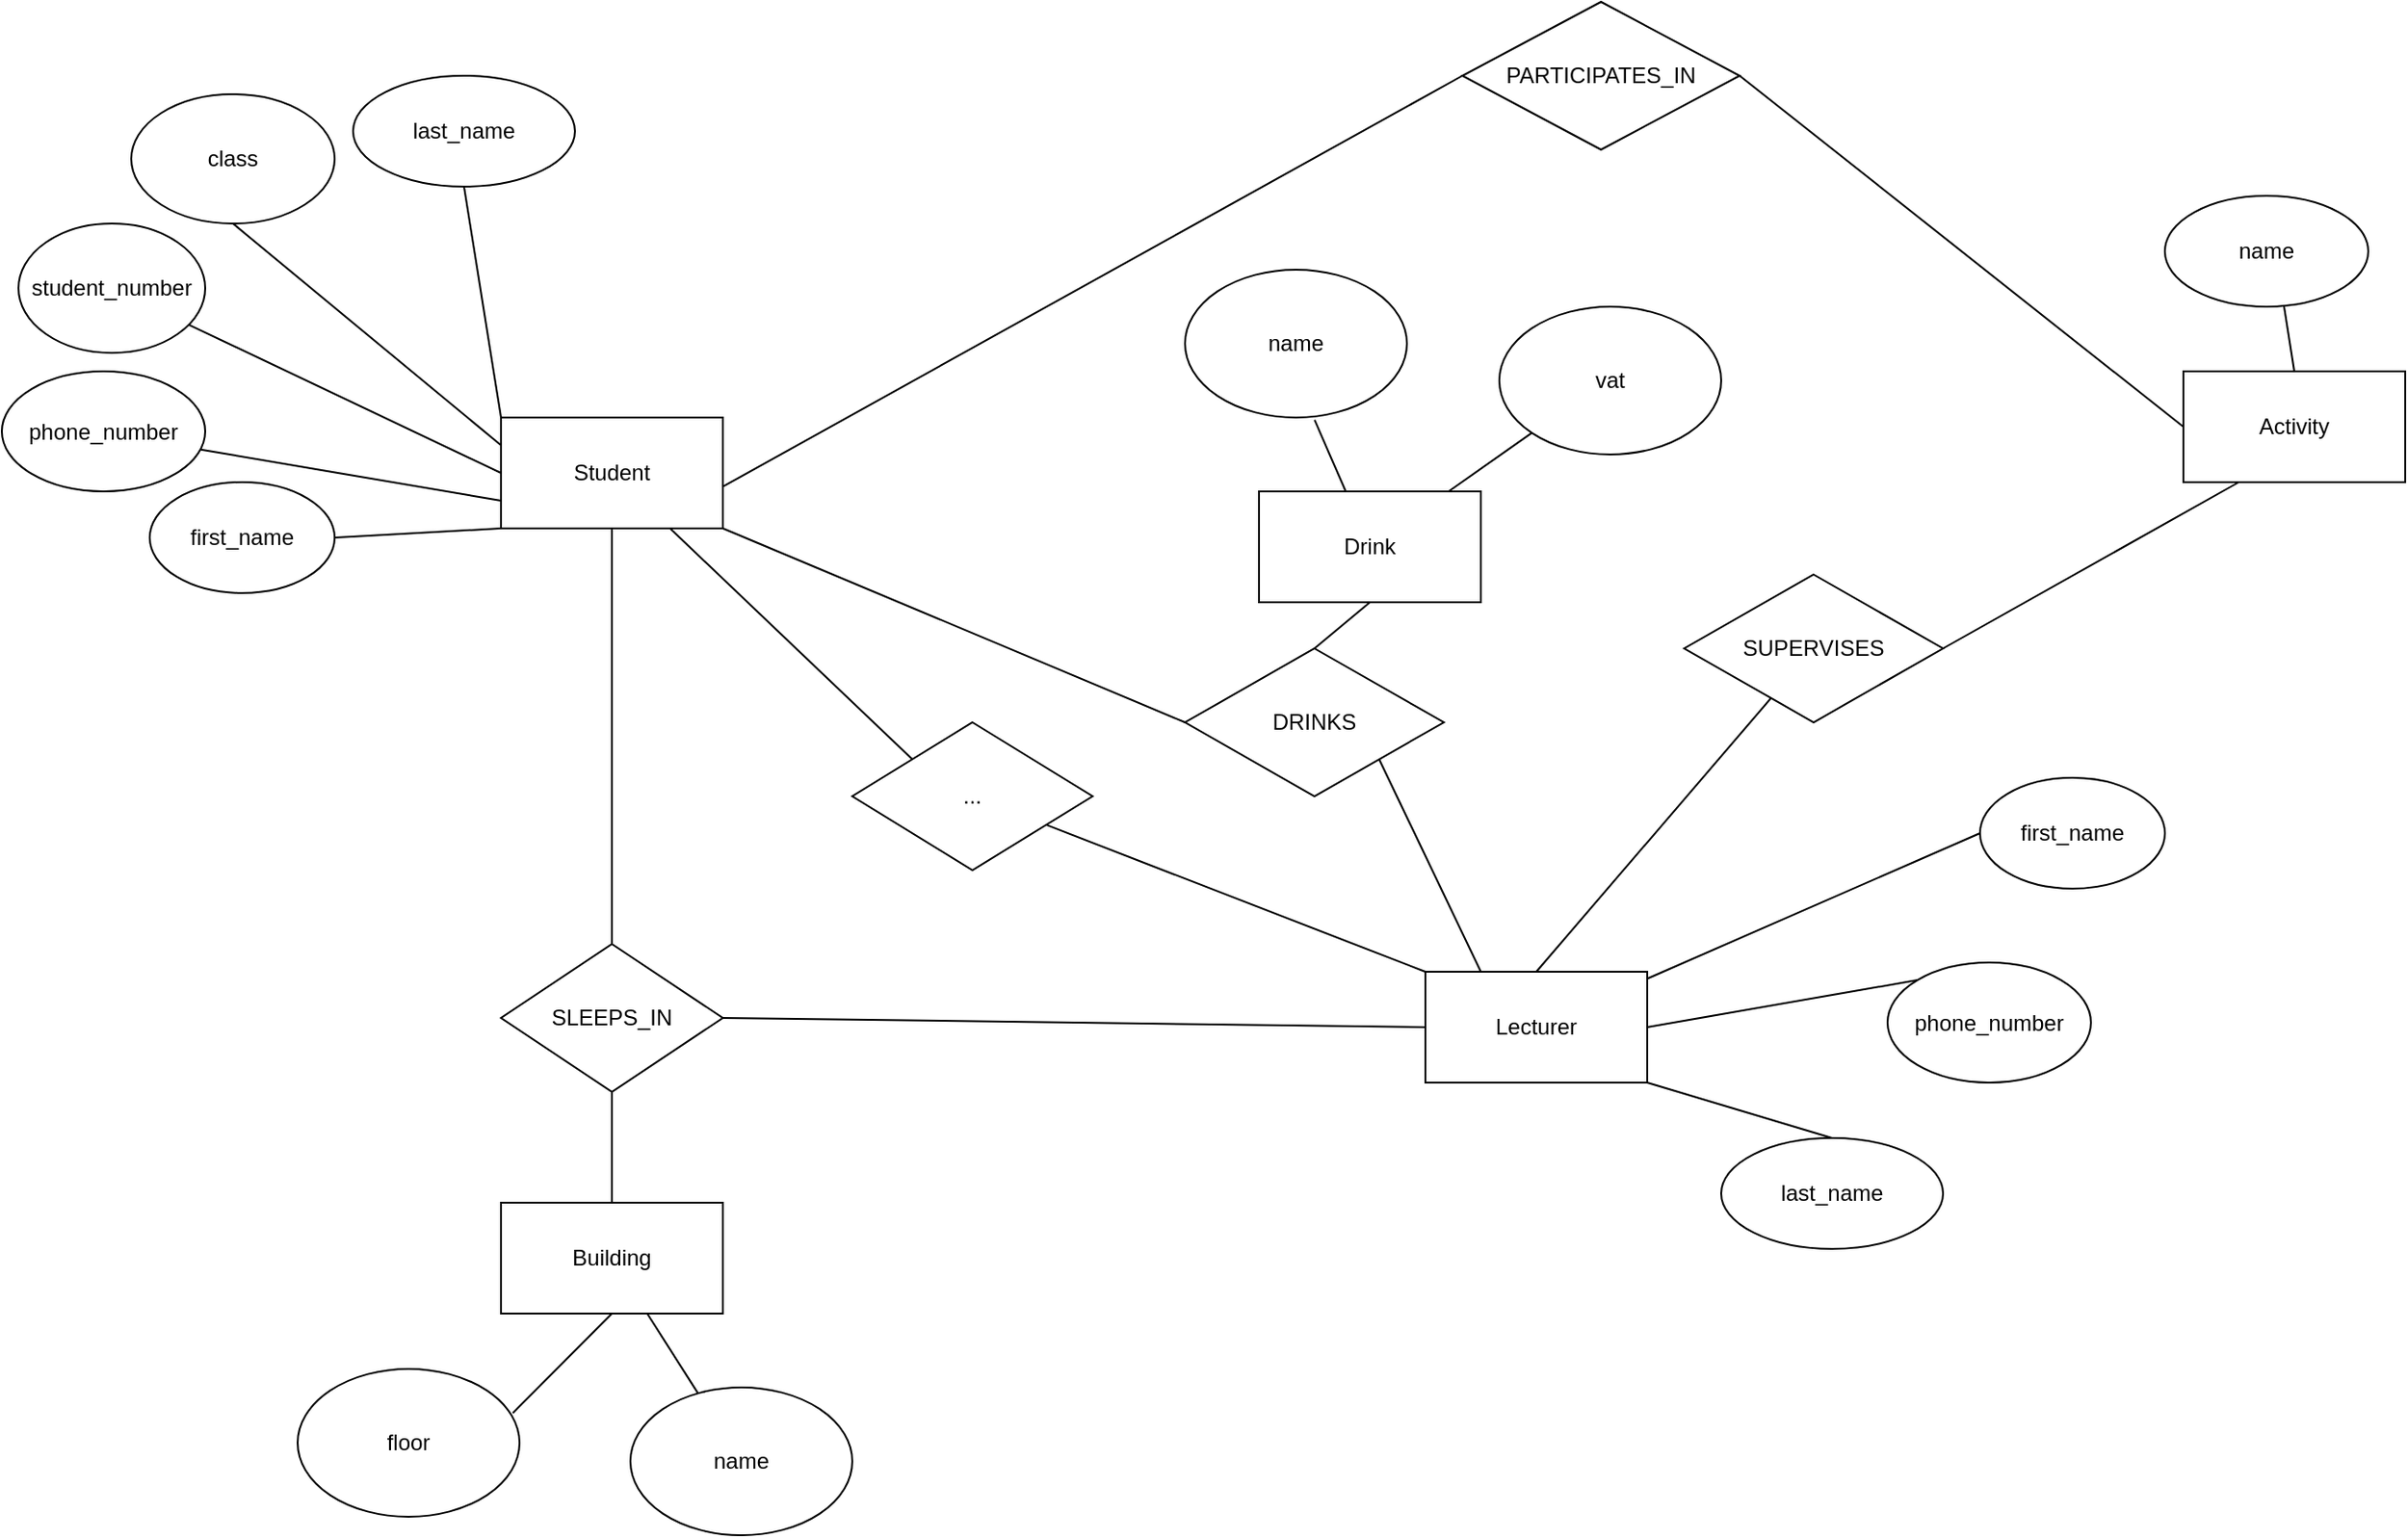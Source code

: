 <mxfile version="23.1.8" type="github">
  <diagram name="Page-1" id="zmict07narDk8DJ9savk">
    <mxGraphModel dx="1835" dy="1042" grid="1" gridSize="10" guides="1" tooltips="1" connect="1" arrows="1" fold="1" page="1" pageScale="1" pageWidth="1654" pageHeight="1169" math="0" shadow="0">
      <root>
        <mxCell id="0" />
        <mxCell id="1" parent="0" />
        <mxCell id="j98cUN9TxUNFpsphHox--1" value="Student" style="rounded=0;whiteSpace=wrap;html=1;" vertex="1" parent="1">
          <mxGeometry x="710" y="395" width="120" height="60" as="geometry" />
        </mxCell>
        <mxCell id="j98cUN9TxUNFpsphHox--2" value="Activity" style="rounded=0;whiteSpace=wrap;html=1;" vertex="1" parent="1">
          <mxGeometry x="1620" y="370" width="120" height="60" as="geometry" />
        </mxCell>
        <mxCell id="j98cUN9TxUNFpsphHox--3" value="Building" style="rounded=0;whiteSpace=wrap;html=1;" vertex="1" parent="1">
          <mxGeometry x="710" y="820" width="120" height="60" as="geometry" />
        </mxCell>
        <mxCell id="j98cUN9TxUNFpsphHox--4" value="Drink" style="rounded=0;whiteSpace=wrap;html=1;" vertex="1" parent="1">
          <mxGeometry x="1120" y="435" width="120" height="60" as="geometry" />
        </mxCell>
        <mxCell id="j98cUN9TxUNFpsphHox--5" value="last_name" style="ellipse;whiteSpace=wrap;html=1;" vertex="1" parent="1">
          <mxGeometry x="630" y="210" width="120" height="60" as="geometry" />
        </mxCell>
        <mxCell id="j98cUN9TxUNFpsphHox--6" value="phone_number" style="ellipse;whiteSpace=wrap;html=1;" vertex="1" parent="1">
          <mxGeometry x="440" y="370" width="110" height="65" as="geometry" />
        </mxCell>
        <mxCell id="j98cUN9TxUNFpsphHox--7" value="class" style="ellipse;whiteSpace=wrap;html=1;" vertex="1" parent="1">
          <mxGeometry x="510" y="220" width="110" height="70" as="geometry" />
        </mxCell>
        <mxCell id="j98cUN9TxUNFpsphHox--8" value="student_number" style="ellipse;whiteSpace=wrap;html=1;" vertex="1" parent="1">
          <mxGeometry x="449" y="290" width="101" height="70" as="geometry" />
        </mxCell>
        <mxCell id="j98cUN9TxUNFpsphHox--9" value="first_name" style="ellipse;whiteSpace=wrap;html=1;" vertex="1" parent="1">
          <mxGeometry x="520" y="430" width="100" height="60" as="geometry" />
        </mxCell>
        <mxCell id="j98cUN9TxUNFpsphHox--10" value="" style="endArrow=none;html=1;rounded=0;entryX=0;entryY=0;entryDx=0;entryDy=0;exitX=0.5;exitY=1;exitDx=0;exitDy=0;" edge="1" parent="1" source="j98cUN9TxUNFpsphHox--5" target="j98cUN9TxUNFpsphHox--1">
          <mxGeometry width="50" height="50" relative="1" as="geometry">
            <mxPoint x="760" y="560" as="sourcePoint" />
            <mxPoint x="810" y="510" as="targetPoint" />
          </mxGeometry>
        </mxCell>
        <mxCell id="j98cUN9TxUNFpsphHox--11" value="" style="endArrow=none;html=1;rounded=0;exitX=1;exitY=0.5;exitDx=0;exitDy=0;entryX=0;entryY=1;entryDx=0;entryDy=0;" edge="1" parent="1" source="j98cUN9TxUNFpsphHox--9" target="j98cUN9TxUNFpsphHox--1">
          <mxGeometry width="50" height="50" relative="1" as="geometry">
            <mxPoint x="680" y="440" as="sourcePoint" />
            <mxPoint x="730" y="390" as="targetPoint" />
          </mxGeometry>
        </mxCell>
        <mxCell id="j98cUN9TxUNFpsphHox--12" value="" style="endArrow=none;html=1;rounded=0;entryX=0;entryY=0.75;entryDx=0;entryDy=0;exitX=0.979;exitY=0.652;exitDx=0;exitDy=0;exitPerimeter=0;" edge="1" parent="1" source="j98cUN9TxUNFpsphHox--6" target="j98cUN9TxUNFpsphHox--1">
          <mxGeometry width="50" height="50" relative="1" as="geometry">
            <mxPoint x="680" y="430" as="sourcePoint" />
            <mxPoint x="730" y="380" as="targetPoint" />
          </mxGeometry>
        </mxCell>
        <mxCell id="j98cUN9TxUNFpsphHox--13" value="" style="endArrow=none;html=1;rounded=0;exitX=0;exitY=0.5;exitDx=0;exitDy=0;" edge="1" parent="1" source="j98cUN9TxUNFpsphHox--1" target="j98cUN9TxUNFpsphHox--8">
          <mxGeometry width="50" height="50" relative="1" as="geometry">
            <mxPoint x="720" y="390" as="sourcePoint" />
            <mxPoint x="780" y="350" as="targetPoint" />
          </mxGeometry>
        </mxCell>
        <mxCell id="j98cUN9TxUNFpsphHox--14" value="" style="endArrow=none;html=1;rounded=0;entryX=0.5;entryY=1;entryDx=0;entryDy=0;exitX=0;exitY=0.25;exitDx=0;exitDy=0;" edge="1" parent="1" source="j98cUN9TxUNFpsphHox--1" target="j98cUN9TxUNFpsphHox--7">
          <mxGeometry width="50" height="50" relative="1" as="geometry">
            <mxPoint x="840" y="490" as="sourcePoint" />
            <mxPoint x="890" y="440" as="targetPoint" />
          </mxGeometry>
        </mxCell>
        <mxCell id="j98cUN9TxUNFpsphHox--15" value="" style="endArrow=none;html=1;rounded=0;exitX=0.5;exitY=0;exitDx=0;exitDy=0;exitPerimeter=0;entryX=0.5;entryY=0;entryDx=0;entryDy=0;" edge="1" parent="1" source="j98cUN9TxUNFpsphHox--2" target="j98cUN9TxUNFpsphHox--16">
          <mxGeometry width="50" height="50" relative="1" as="geometry">
            <mxPoint x="900" y="665.04" as="sourcePoint" />
            <mxPoint x="960.463" y="660.001" as="targetPoint" />
          </mxGeometry>
        </mxCell>
        <mxCell id="j98cUN9TxUNFpsphHox--16" value="name" style="ellipse;whiteSpace=wrap;html=1;" vertex="1" parent="1">
          <mxGeometry x="1610" y="275" width="110" height="60" as="geometry" />
        </mxCell>
        <mxCell id="j98cUN9TxUNFpsphHox--17" value="name" style="ellipse;whiteSpace=wrap;html=1;" vertex="1" parent="1">
          <mxGeometry x="780" y="920" width="120" height="80" as="geometry" />
        </mxCell>
        <mxCell id="j98cUN9TxUNFpsphHox--18" value="floor" style="ellipse;whiteSpace=wrap;html=1;" vertex="1" parent="1">
          <mxGeometry x="600" y="910" width="120" height="80" as="geometry" />
        </mxCell>
        <mxCell id="j98cUN9TxUNFpsphHox--19" value="" style="endArrow=none;html=1;rounded=0;exitX=0.5;exitY=1;exitDx=0;exitDy=0;entryX=0.97;entryY=0.298;entryDx=0;entryDy=0;entryPerimeter=0;" edge="1" parent="1" source="j98cUN9TxUNFpsphHox--3" target="j98cUN9TxUNFpsphHox--18">
          <mxGeometry width="50" height="50" relative="1" as="geometry">
            <mxPoint x="840" y="910" as="sourcePoint" />
            <mxPoint x="690" y="1010" as="targetPoint" />
          </mxGeometry>
        </mxCell>
        <mxCell id="j98cUN9TxUNFpsphHox--20" value="" style="endArrow=none;html=1;rounded=0;" edge="1" parent="1" source="j98cUN9TxUNFpsphHox--3" target="j98cUN9TxUNFpsphHox--17">
          <mxGeometry width="50" height="50" relative="1" as="geometry">
            <mxPoint x="610" y="880" as="sourcePoint" />
            <mxPoint x="660" y="830" as="targetPoint" />
          </mxGeometry>
        </mxCell>
        <mxCell id="j98cUN9TxUNFpsphHox--21" value="name" style="ellipse;whiteSpace=wrap;html=1;" vertex="1" parent="1">
          <mxGeometry x="1080" y="315" width="120" height="80" as="geometry" />
        </mxCell>
        <mxCell id="j98cUN9TxUNFpsphHox--22" value="vat" style="ellipse;whiteSpace=wrap;html=1;" vertex="1" parent="1">
          <mxGeometry x="1250" y="335" width="120" height="80" as="geometry" />
        </mxCell>
        <mxCell id="j98cUN9TxUNFpsphHox--23" value="" style="endArrow=none;html=1;rounded=0;entryX=0.584;entryY=1.017;entryDx=0;entryDy=0;entryPerimeter=0;" edge="1" parent="1" source="j98cUN9TxUNFpsphHox--4" target="j98cUN9TxUNFpsphHox--21">
          <mxGeometry width="50" height="50" relative="1" as="geometry">
            <mxPoint x="1090" y="155" as="sourcePoint" />
            <mxPoint x="1140" y="105" as="targetPoint" />
          </mxGeometry>
        </mxCell>
        <mxCell id="j98cUN9TxUNFpsphHox--24" value="" style="endArrow=none;html=1;rounded=0;entryX=0;entryY=1;entryDx=0;entryDy=0;" edge="1" parent="1" source="j98cUN9TxUNFpsphHox--4" target="j98cUN9TxUNFpsphHox--22">
          <mxGeometry width="50" height="50" relative="1" as="geometry">
            <mxPoint x="1090" y="155" as="sourcePoint" />
            <mxPoint x="1140" y="105" as="targetPoint" />
          </mxGeometry>
        </mxCell>
        <mxCell id="j98cUN9TxUNFpsphHox--25" value="Lecturer" style="rounded=0;whiteSpace=wrap;html=1;" vertex="1" parent="1">
          <mxGeometry x="1210" y="695" width="120" height="60" as="geometry" />
        </mxCell>
        <mxCell id="j98cUN9TxUNFpsphHox--26" value="last_name" style="ellipse;whiteSpace=wrap;html=1;" vertex="1" parent="1">
          <mxGeometry x="1370" y="785" width="120" height="60" as="geometry" />
        </mxCell>
        <mxCell id="j98cUN9TxUNFpsphHox--27" value="phone_number" style="ellipse;whiteSpace=wrap;html=1;" vertex="1" parent="1">
          <mxGeometry x="1460" y="690" width="110" height="65" as="geometry" />
        </mxCell>
        <mxCell id="j98cUN9TxUNFpsphHox--28" value="first_name" style="ellipse;whiteSpace=wrap;html=1;" vertex="1" parent="1">
          <mxGeometry x="1510" y="590" width="100" height="60" as="geometry" />
        </mxCell>
        <mxCell id="j98cUN9TxUNFpsphHox--29" value="" style="endArrow=none;html=1;rounded=0;entryX=1;entryY=1;entryDx=0;entryDy=0;exitX=0.5;exitY=0;exitDx=0;exitDy=0;" edge="1" parent="1" source="j98cUN9TxUNFpsphHox--26" target="j98cUN9TxUNFpsphHox--25">
          <mxGeometry width="50" height="50" relative="1" as="geometry">
            <mxPoint x="1250" y="725" as="sourcePoint" />
            <mxPoint x="1300" y="675" as="targetPoint" />
          </mxGeometry>
        </mxCell>
        <mxCell id="j98cUN9TxUNFpsphHox--30" value="" style="endArrow=none;html=1;rounded=0;exitX=0;exitY=0.5;exitDx=0;exitDy=0;" edge="1" parent="1" source="j98cUN9TxUNFpsphHox--28" target="j98cUN9TxUNFpsphHox--25">
          <mxGeometry width="50" height="50" relative="1" as="geometry">
            <mxPoint x="1170" y="605" as="sourcePoint" />
            <mxPoint x="1220" y="555" as="targetPoint" />
          </mxGeometry>
        </mxCell>
        <mxCell id="j98cUN9TxUNFpsphHox--31" value="" style="endArrow=none;html=1;rounded=0;exitX=0;exitY=0;exitDx=0;exitDy=0;entryX=1;entryY=0.5;entryDx=0;entryDy=0;" edge="1" parent="1" source="j98cUN9TxUNFpsphHox--27" target="j98cUN9TxUNFpsphHox--25">
          <mxGeometry width="50" height="50" relative="1" as="geometry">
            <mxPoint x="1170" y="595" as="sourcePoint" />
            <mxPoint x="1330" y="615" as="targetPoint" />
          </mxGeometry>
        </mxCell>
        <mxCell id="j98cUN9TxUNFpsphHox--32" value="SUPERVISES" style="rhombus;whiteSpace=wrap;html=1;" vertex="1" parent="1">
          <mxGeometry x="1350" y="480" width="140" height="80" as="geometry" />
        </mxCell>
        <mxCell id="j98cUN9TxUNFpsphHox--33" value="" style="endArrow=none;html=1;rounded=0;entryX=1;entryY=0.5;entryDx=0;entryDy=0;exitX=0.25;exitY=1;exitDx=0;exitDy=0;" edge="1" parent="1" source="j98cUN9TxUNFpsphHox--2" target="j98cUN9TxUNFpsphHox--32">
          <mxGeometry width="50" height="50" relative="1" as="geometry">
            <mxPoint x="1620" y="400" as="sourcePoint" />
            <mxPoint x="1550" y="400" as="targetPoint" />
          </mxGeometry>
        </mxCell>
        <mxCell id="j98cUN9TxUNFpsphHox--34" value="" style="endArrow=none;html=1;rounded=0;exitX=0.5;exitY=0;exitDx=0;exitDy=0;" edge="1" parent="1" source="j98cUN9TxUNFpsphHox--25" target="j98cUN9TxUNFpsphHox--32">
          <mxGeometry width="50" height="50" relative="1" as="geometry">
            <mxPoint x="1250" y="660" as="sourcePoint" />
            <mxPoint x="1300" y="610" as="targetPoint" />
          </mxGeometry>
        </mxCell>
        <mxCell id="j98cUN9TxUNFpsphHox--35" value="SLEEPS_IN" style="rhombus;whiteSpace=wrap;html=1;" vertex="1" parent="1">
          <mxGeometry x="710" y="680" width="120" height="80" as="geometry" />
        </mxCell>
        <mxCell id="j98cUN9TxUNFpsphHox--36" value="" style="endArrow=none;html=1;rounded=0;exitX=0.5;exitY=1;exitDx=0;exitDy=0;" edge="1" parent="1" source="j98cUN9TxUNFpsphHox--1" target="j98cUN9TxUNFpsphHox--35">
          <mxGeometry width="50" height="50" relative="1" as="geometry">
            <mxPoint x="790" y="510" as="sourcePoint" />
            <mxPoint x="840" y="460" as="targetPoint" />
          </mxGeometry>
        </mxCell>
        <mxCell id="j98cUN9TxUNFpsphHox--37" value="" style="endArrow=none;html=1;rounded=0;entryX=0;entryY=0.5;entryDx=0;entryDy=0;exitX=1;exitY=0.5;exitDx=0;exitDy=0;" edge="1" parent="1" source="j98cUN9TxUNFpsphHox--35" target="j98cUN9TxUNFpsphHox--25">
          <mxGeometry width="50" height="50" relative="1" as="geometry">
            <mxPoint x="1100" y="660" as="sourcePoint" />
            <mxPoint x="1150" y="610" as="targetPoint" />
          </mxGeometry>
        </mxCell>
        <mxCell id="j98cUN9TxUNFpsphHox--38" value="" style="endArrow=none;html=1;rounded=0;exitX=0.5;exitY=0;exitDx=0;exitDy=0;entryX=0.5;entryY=1;entryDx=0;entryDy=0;" edge="1" parent="1" source="j98cUN9TxUNFpsphHox--3" target="j98cUN9TxUNFpsphHox--35">
          <mxGeometry width="50" height="50" relative="1" as="geometry">
            <mxPoint x="1100" y="660" as="sourcePoint" />
            <mxPoint x="1150" y="610" as="targetPoint" />
          </mxGeometry>
        </mxCell>
        <mxCell id="j98cUN9TxUNFpsphHox--39" value="DRINKS" style="rhombus;whiteSpace=wrap;html=1;" vertex="1" parent="1">
          <mxGeometry x="1080" y="520" width="140" height="80" as="geometry" />
        </mxCell>
        <mxCell id="j98cUN9TxUNFpsphHox--40" value="" style="endArrow=none;html=1;rounded=0;entryX=1;entryY=1;entryDx=0;entryDy=0;exitX=0;exitY=0.5;exitDx=0;exitDy=0;" edge="1" parent="1" source="j98cUN9TxUNFpsphHox--39" target="j98cUN9TxUNFpsphHox--1">
          <mxGeometry width="50" height="50" relative="1" as="geometry">
            <mxPoint x="820" y="610" as="sourcePoint" />
            <mxPoint x="870" y="560" as="targetPoint" />
          </mxGeometry>
        </mxCell>
        <mxCell id="j98cUN9TxUNFpsphHox--41" value="" style="endArrow=none;html=1;rounded=0;entryX=0.5;entryY=1;entryDx=0;entryDy=0;exitX=0.5;exitY=0;exitDx=0;exitDy=0;" edge="1" parent="1" source="j98cUN9TxUNFpsphHox--39" target="j98cUN9TxUNFpsphHox--4">
          <mxGeometry width="50" height="50" relative="1" as="geometry">
            <mxPoint x="1170" y="550" as="sourcePoint" />
            <mxPoint x="1220" y="500" as="targetPoint" />
          </mxGeometry>
        </mxCell>
        <mxCell id="j98cUN9TxUNFpsphHox--42" value="" style="endArrow=none;html=1;rounded=0;exitX=1;exitY=1;exitDx=0;exitDy=0;entryX=0.25;entryY=0;entryDx=0;entryDy=0;" edge="1" parent="1" source="j98cUN9TxUNFpsphHox--39" target="j98cUN9TxUNFpsphHox--25">
          <mxGeometry width="50" height="50" relative="1" as="geometry">
            <mxPoint x="1170" y="550" as="sourcePoint" />
            <mxPoint x="1220" y="500" as="targetPoint" />
          </mxGeometry>
        </mxCell>
        <mxCell id="j98cUN9TxUNFpsphHox--43" value="..." style="rhombus;whiteSpace=wrap;html=1;" vertex="1" parent="1">
          <mxGeometry x="900" y="560" width="130" height="80" as="geometry" />
        </mxCell>
        <mxCell id="j98cUN9TxUNFpsphHox--44" value="" style="endArrow=none;html=1;rounded=0;exitX=0;exitY=0;exitDx=0;exitDy=0;" edge="1" parent="1" source="j98cUN9TxUNFpsphHox--43" target="j98cUN9TxUNFpsphHox--1">
          <mxGeometry width="50" height="50" relative="1" as="geometry">
            <mxPoint x="850" y="580" as="sourcePoint" />
            <mxPoint x="900" y="530" as="targetPoint" />
          </mxGeometry>
        </mxCell>
        <mxCell id="j98cUN9TxUNFpsphHox--45" value="" style="endArrow=none;html=1;rounded=0;entryX=0;entryY=0;entryDx=0;entryDy=0;" edge="1" parent="1" source="j98cUN9TxUNFpsphHox--43" target="j98cUN9TxUNFpsphHox--25">
          <mxGeometry width="50" height="50" relative="1" as="geometry">
            <mxPoint x="1100" y="510" as="sourcePoint" />
            <mxPoint x="1150" y="460" as="targetPoint" />
          </mxGeometry>
        </mxCell>
        <mxCell id="j98cUN9TxUNFpsphHox--46" value="" style="endArrow=none;html=1;rounded=0;exitX=1.003;exitY=0.62;exitDx=0;exitDy=0;exitPerimeter=0;entryX=0;entryY=0.5;entryDx=0;entryDy=0;" edge="1" parent="1" source="j98cUN9TxUNFpsphHox--1" target="j98cUN9TxUNFpsphHox--47">
          <mxGeometry width="50" height="50" relative="1" as="geometry">
            <mxPoint x="1040" y="440" as="sourcePoint" />
            <mxPoint x="1290" y="400" as="targetPoint" />
          </mxGeometry>
        </mxCell>
        <mxCell id="j98cUN9TxUNFpsphHox--47" value="PARTICIPATES_IN" style="rhombus;whiteSpace=wrap;html=1;" vertex="1" parent="1">
          <mxGeometry x="1230" y="170" width="150" height="80" as="geometry" />
        </mxCell>
        <mxCell id="j98cUN9TxUNFpsphHox--48" value="" style="endArrow=none;html=1;rounded=0;entryX=0;entryY=0.5;entryDx=0;entryDy=0;exitX=1;exitY=0.5;exitDx=0;exitDy=0;" edge="1" parent="1" source="j98cUN9TxUNFpsphHox--47" target="j98cUN9TxUNFpsphHox--2">
          <mxGeometry width="50" height="50" relative="1" as="geometry">
            <mxPoint x="1230" y="430" as="sourcePoint" />
            <mxPoint x="1280" y="380" as="targetPoint" />
          </mxGeometry>
        </mxCell>
      </root>
    </mxGraphModel>
  </diagram>
</mxfile>
